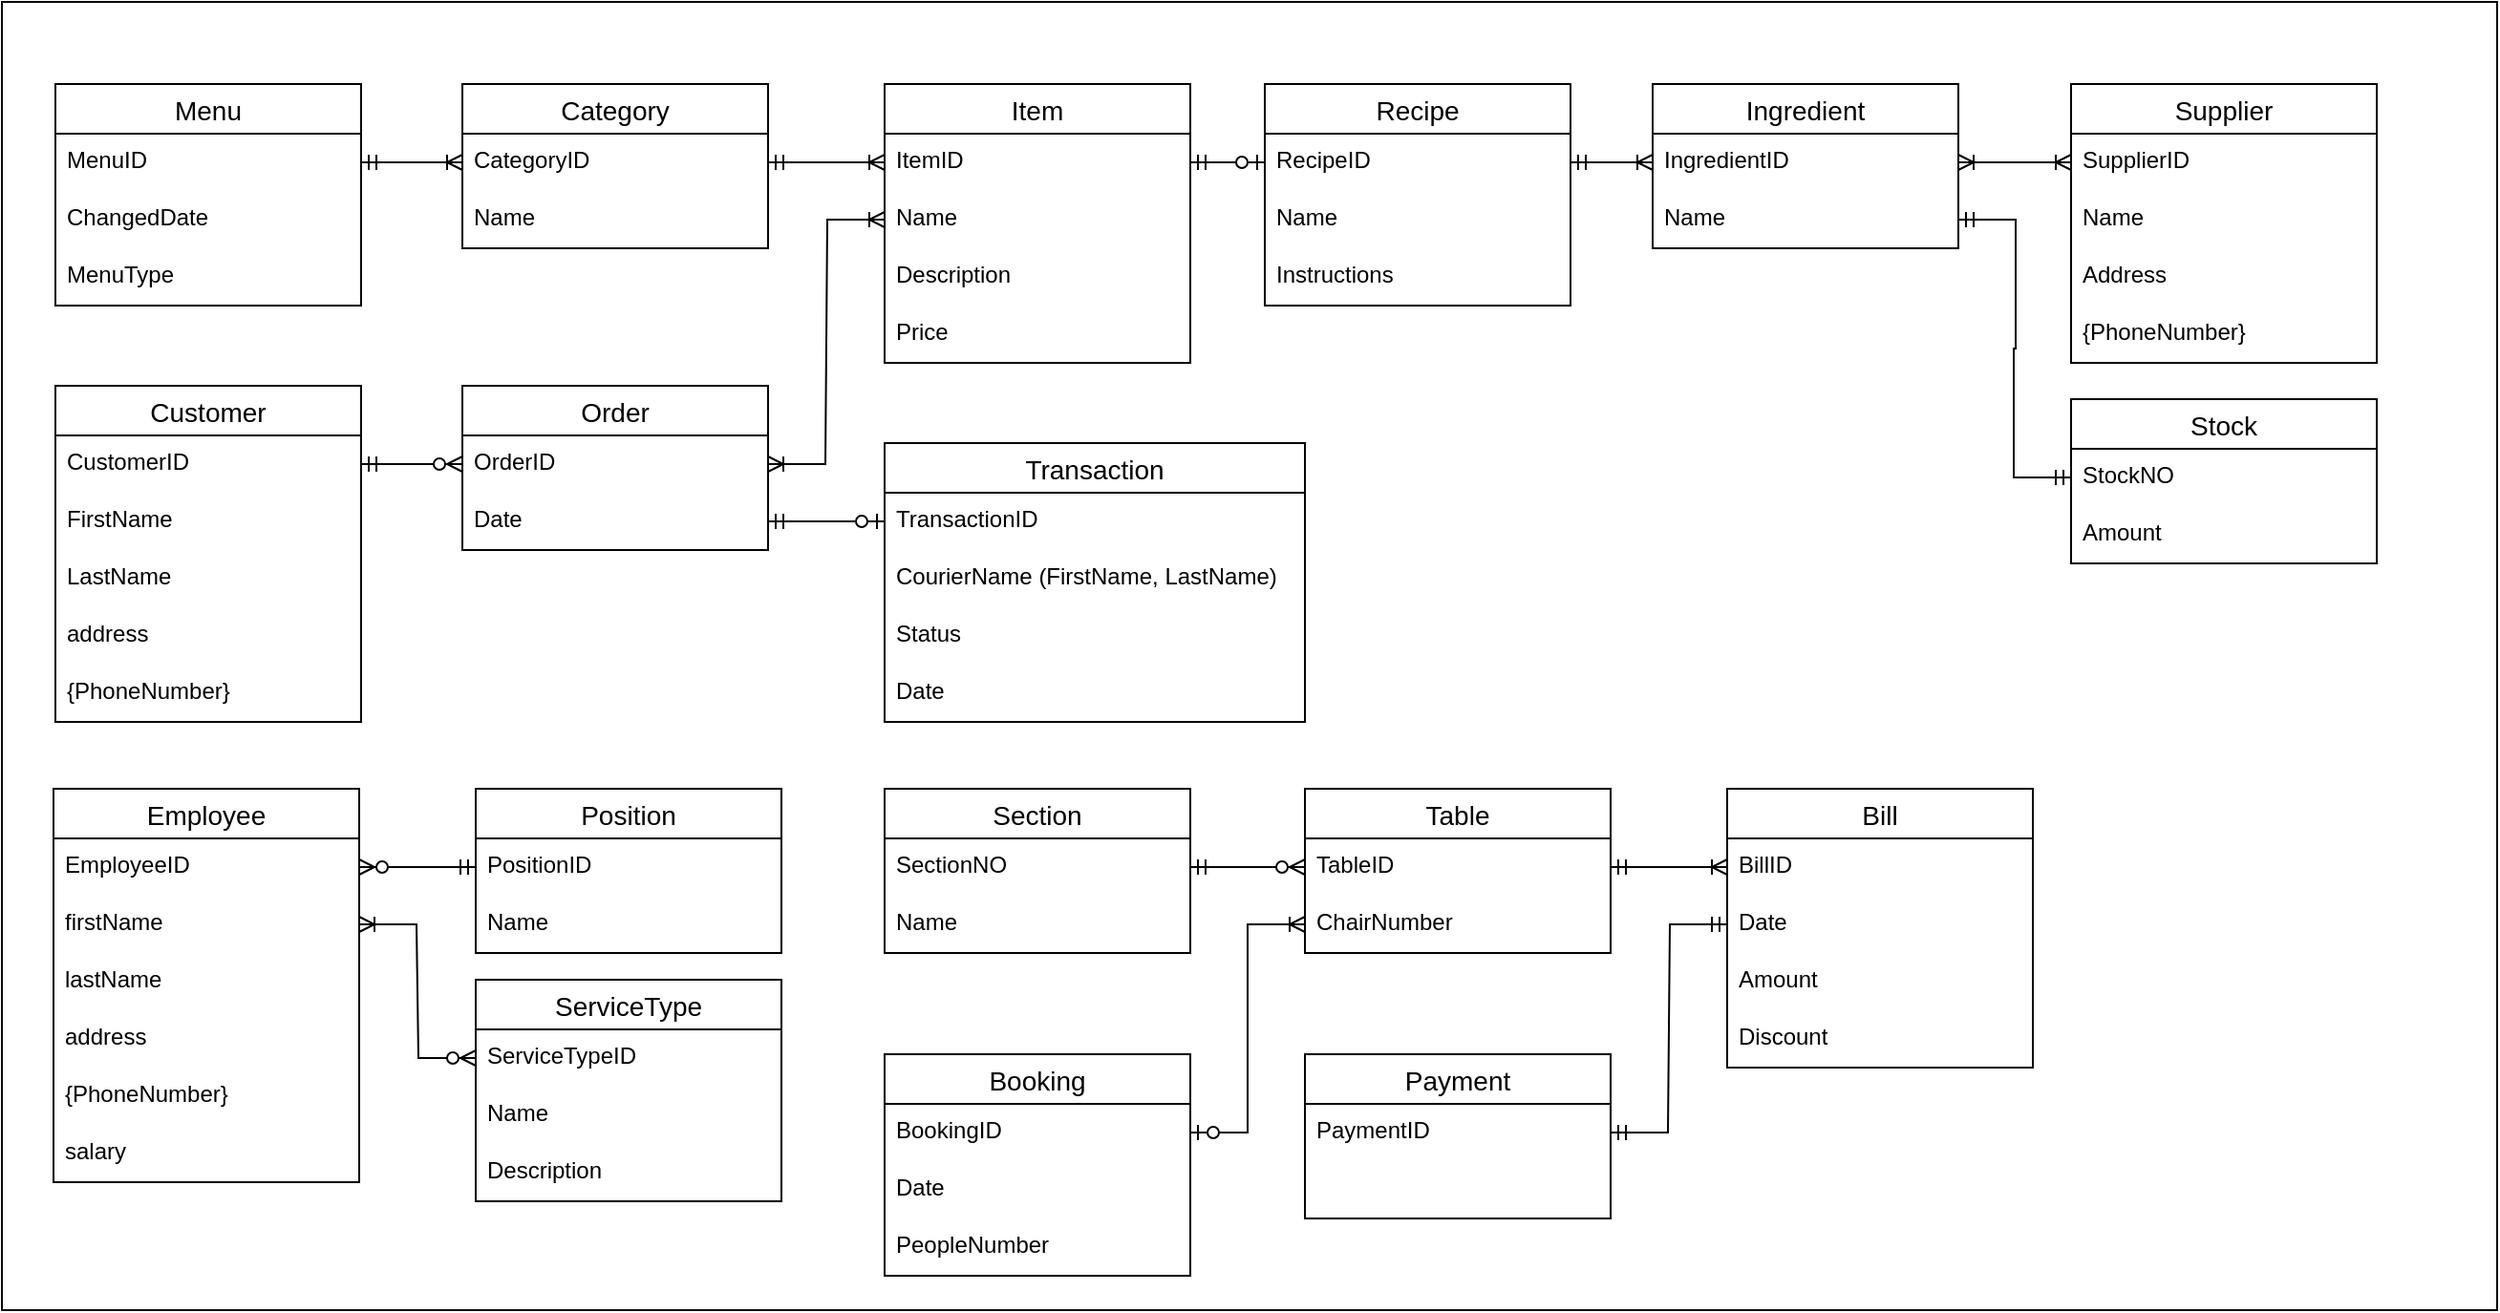 <mxfile version="15.8.7" type="device"><diagram id="aEnxO_T_Jt4TXBJCpNxs" name="RMS"><mxGraphModel dx="1221" dy="816" grid="0" gridSize="10" guides="1" tooltips="1" connect="1" arrows="1" fold="1" page="1" pageScale="1" pageWidth="827" pageHeight="1169" background="none" math="0" shadow="0"><root><mxCell id="mt261HmKnmBtgrpXOgKQ-0"/><mxCell id="mt261HmKnmBtgrpXOgKQ-1" parent="mt261HmKnmBtgrpXOgKQ-0"/><mxCell id="Dsj0Vm4rNtUOmNG6vG54-12" value="" style="rounded=0;whiteSpace=wrap;html=1;" vertex="1" parent="mt261HmKnmBtgrpXOgKQ-1"><mxGeometry x="25" y="68" width="1306" height="685" as="geometry"/></mxCell><mxCell id="Vrmv0KeaVbGWuPw6diI5-0" value="Customer" style="swimlane;fontStyle=0;childLayout=stackLayout;horizontal=1;startSize=26;horizontalStack=0;resizeParent=1;resizeParentMax=0;resizeLast=0;collapsible=1;marginBottom=0;align=center;fontSize=14;" parent="mt261HmKnmBtgrpXOgKQ-1" vertex="1"><mxGeometry x="53" y="269" width="160" height="176" as="geometry"/></mxCell><mxCell id="Vrmv0KeaVbGWuPw6diI5-1" value="CustomerID" style="text;strokeColor=none;fillColor=none;spacingLeft=4;spacingRight=4;overflow=hidden;rotatable=0;points=[[0,0.5],[1,0.5]];portConstraint=eastwest;fontSize=12;" parent="Vrmv0KeaVbGWuPw6diI5-0" vertex="1"><mxGeometry y="26" width="160" height="30" as="geometry"/></mxCell><mxCell id="Vrmv0KeaVbGWuPw6diI5-2" value="FirstName" style="text;strokeColor=none;fillColor=none;spacingLeft=4;spacingRight=4;overflow=hidden;rotatable=0;points=[[0,0.5],[1,0.5]];portConstraint=eastwest;fontSize=12;" parent="Vrmv0KeaVbGWuPw6diI5-0" vertex="1"><mxGeometry y="56" width="160" height="30" as="geometry"/></mxCell><mxCell id="Vrmv0KeaVbGWuPw6diI5-3" value="LastName" style="text;strokeColor=none;fillColor=none;spacingLeft=4;spacingRight=4;overflow=hidden;rotatable=0;points=[[0,0.5],[1,0.5]];portConstraint=eastwest;fontSize=12;" parent="Vrmv0KeaVbGWuPw6diI5-0" vertex="1"><mxGeometry y="86" width="160" height="30" as="geometry"/></mxCell><mxCell id="Vrmv0KeaVbGWuPw6diI5-4" value="address" style="text;strokeColor=none;fillColor=none;spacingLeft=4;spacingRight=4;overflow=hidden;rotatable=0;points=[[0,0.5],[1,0.5]];portConstraint=eastwest;fontSize=12;" parent="Vrmv0KeaVbGWuPw6diI5-0" vertex="1"><mxGeometry y="116" width="160" height="30" as="geometry"/></mxCell><mxCell id="Vrmv0KeaVbGWuPw6diI5-5" value="{PhoneNumber}" style="text;strokeColor=none;fillColor=none;spacingLeft=4;spacingRight=4;overflow=hidden;rotatable=0;points=[[0,0.5],[1,0.5]];portConstraint=eastwest;fontSize=12;" parent="Vrmv0KeaVbGWuPw6diI5-0" vertex="1"><mxGeometry y="146" width="160" height="30" as="geometry"/></mxCell><mxCell id="Vrmv0KeaVbGWuPw6diI5-6" value="Employee" style="swimlane;fontStyle=0;childLayout=stackLayout;horizontal=1;startSize=26;horizontalStack=0;resizeParent=1;resizeParentMax=0;resizeLast=0;collapsible=1;marginBottom=0;align=center;fontSize=14;" parent="mt261HmKnmBtgrpXOgKQ-1" vertex="1"><mxGeometry x="52" y="480" width="160" height="206" as="geometry"/></mxCell><mxCell id="Vrmv0KeaVbGWuPw6diI5-7" value="EmployeeID" style="text;strokeColor=none;fillColor=none;spacingLeft=4;spacingRight=4;overflow=hidden;rotatable=0;points=[[0,0.5],[1,0.5]];portConstraint=eastwest;fontSize=12;" parent="Vrmv0KeaVbGWuPw6diI5-6" vertex="1"><mxGeometry y="26" width="160" height="30" as="geometry"/></mxCell><mxCell id="Vrmv0KeaVbGWuPw6diI5-8" value="firstName" style="text;strokeColor=none;fillColor=none;spacingLeft=4;spacingRight=4;overflow=hidden;rotatable=0;points=[[0,0.5],[1,0.5]];portConstraint=eastwest;fontSize=12;" parent="Vrmv0KeaVbGWuPw6diI5-6" vertex="1"><mxGeometry y="56" width="160" height="30" as="geometry"/></mxCell><mxCell id="Vrmv0KeaVbGWuPw6diI5-9" value="lastName" style="text;strokeColor=none;fillColor=none;spacingLeft=4;spacingRight=4;overflow=hidden;rotatable=0;points=[[0,0.5],[1,0.5]];portConstraint=eastwest;fontSize=12;" parent="Vrmv0KeaVbGWuPw6diI5-6" vertex="1"><mxGeometry y="86" width="160" height="30" as="geometry"/></mxCell><mxCell id="Vrmv0KeaVbGWuPw6diI5-10" value="address" style="text;strokeColor=none;fillColor=none;spacingLeft=4;spacingRight=4;overflow=hidden;rotatable=0;points=[[0,0.5],[1,0.5]];portConstraint=eastwest;fontSize=12;" parent="Vrmv0KeaVbGWuPw6diI5-6" vertex="1"><mxGeometry y="116" width="160" height="30" as="geometry"/></mxCell><mxCell id="Vrmv0KeaVbGWuPw6diI5-11" value="{PhoneNumber}" style="text;strokeColor=none;fillColor=none;spacingLeft=4;spacingRight=4;overflow=hidden;rotatable=0;points=[[0,0.5],[1,0.5]];portConstraint=eastwest;fontSize=12;" parent="Vrmv0KeaVbGWuPw6diI5-6" vertex="1"><mxGeometry y="146" width="160" height="30" as="geometry"/></mxCell><mxCell id="Dsj0Vm4rNtUOmNG6vG54-13" value="salary" style="text;strokeColor=none;fillColor=none;spacingLeft=4;spacingRight=4;overflow=hidden;rotatable=0;points=[[0,0.5],[1,0.5]];portConstraint=eastwest;fontSize=12;" vertex="1" parent="Vrmv0KeaVbGWuPw6diI5-6"><mxGeometry y="176" width="160" height="30" as="geometry"/></mxCell><mxCell id="Vrmv0KeaVbGWuPw6diI5-12" value="Position" style="swimlane;fontStyle=0;childLayout=stackLayout;horizontal=1;startSize=26;horizontalStack=0;resizeParent=1;resizeParentMax=0;resizeLast=0;collapsible=1;marginBottom=0;align=center;fontSize=14;" parent="mt261HmKnmBtgrpXOgKQ-1" vertex="1"><mxGeometry x="273" y="480" width="160" height="86" as="geometry"/></mxCell><mxCell id="Vrmv0KeaVbGWuPw6diI5-13" value="PositionID" style="text;strokeColor=none;fillColor=none;spacingLeft=4;spacingRight=4;overflow=hidden;rotatable=0;points=[[0,0.5],[1,0.5]];portConstraint=eastwest;fontSize=12;" parent="Vrmv0KeaVbGWuPw6diI5-12" vertex="1"><mxGeometry y="26" width="160" height="30" as="geometry"/></mxCell><mxCell id="Vrmv0KeaVbGWuPw6diI5-14" value="Name" style="text;strokeColor=none;fillColor=none;spacingLeft=4;spacingRight=4;overflow=hidden;rotatable=0;points=[[0,0.5],[1,0.5]];portConstraint=eastwest;fontSize=12;" parent="Vrmv0KeaVbGWuPw6diI5-12" vertex="1"><mxGeometry y="56" width="160" height="30" as="geometry"/></mxCell><mxCell id="Vrmv0KeaVbGWuPw6diI5-18" value="Order" style="swimlane;fontStyle=0;childLayout=stackLayout;horizontal=1;startSize=26;horizontalStack=0;resizeParent=1;resizeParentMax=0;resizeLast=0;collapsible=1;marginBottom=0;align=center;fontSize=14;" parent="mt261HmKnmBtgrpXOgKQ-1" vertex="1"><mxGeometry x="266" y="269" width="160" height="86" as="geometry"/></mxCell><mxCell id="Vrmv0KeaVbGWuPw6diI5-19" value="OrderID" style="text;strokeColor=none;fillColor=none;spacingLeft=4;spacingRight=4;overflow=hidden;rotatable=0;points=[[0,0.5],[1,0.5]];portConstraint=eastwest;fontSize=12;" parent="Vrmv0KeaVbGWuPw6diI5-18" vertex="1"><mxGeometry y="26" width="160" height="30" as="geometry"/></mxCell><mxCell id="Vrmv0KeaVbGWuPw6diI5-20" value="Date" style="text;strokeColor=none;fillColor=none;spacingLeft=4;spacingRight=4;overflow=hidden;rotatable=0;points=[[0,0.5],[1,0.5]];portConstraint=eastwest;fontSize=12;" parent="Vrmv0KeaVbGWuPw6diI5-18" vertex="1"><mxGeometry y="56" width="160" height="30" as="geometry"/></mxCell><mxCell id="Vrmv0KeaVbGWuPw6diI5-24" value="Booking" style="swimlane;fontStyle=0;childLayout=stackLayout;horizontal=1;startSize=26;horizontalStack=0;resizeParent=1;resizeParentMax=0;resizeLast=0;collapsible=1;marginBottom=0;align=center;fontSize=14;" parent="mt261HmKnmBtgrpXOgKQ-1" vertex="1"><mxGeometry x="487" y="619" width="160" height="116" as="geometry"/></mxCell><mxCell id="Vrmv0KeaVbGWuPw6diI5-25" value="BookingID" style="text;strokeColor=none;fillColor=none;spacingLeft=4;spacingRight=4;overflow=hidden;rotatable=0;points=[[0,0.5],[1,0.5]];portConstraint=eastwest;fontSize=12;" parent="Vrmv0KeaVbGWuPw6diI5-24" vertex="1"><mxGeometry y="26" width="160" height="30" as="geometry"/></mxCell><mxCell id="Vrmv0KeaVbGWuPw6diI5-26" value="Date" style="text;strokeColor=none;fillColor=none;spacingLeft=4;spacingRight=4;overflow=hidden;rotatable=0;points=[[0,0.5],[1,0.5]];portConstraint=eastwest;fontSize=12;" parent="Vrmv0KeaVbGWuPw6diI5-24" vertex="1"><mxGeometry y="56" width="160" height="30" as="geometry"/></mxCell><mxCell id="nn6BDmRuEwk0lB8_bmdc-28" value="PeopleNumber" style="text;strokeColor=none;fillColor=none;spacingLeft=4;spacingRight=4;overflow=hidden;rotatable=0;points=[[0,0.5],[1,0.5]];portConstraint=eastwest;fontSize=12;" parent="Vrmv0KeaVbGWuPw6diI5-24" vertex="1"><mxGeometry y="86" width="160" height="30" as="geometry"/></mxCell><mxCell id="Vrmv0KeaVbGWuPw6diI5-27" value="Bill" style="swimlane;fontStyle=0;childLayout=stackLayout;horizontal=1;startSize=26;horizontalStack=0;resizeParent=1;resizeParentMax=0;resizeLast=0;collapsible=1;marginBottom=0;align=center;fontSize=14;" parent="mt261HmKnmBtgrpXOgKQ-1" vertex="1"><mxGeometry x="928" y="480" width="160" height="146" as="geometry"/></mxCell><mxCell id="Vrmv0KeaVbGWuPw6diI5-28" value="BillID" style="text;strokeColor=none;fillColor=none;spacingLeft=4;spacingRight=4;overflow=hidden;rotatable=0;points=[[0,0.5],[1,0.5]];portConstraint=eastwest;fontSize=12;" parent="Vrmv0KeaVbGWuPw6diI5-27" vertex="1"><mxGeometry y="26" width="160" height="30" as="geometry"/></mxCell><mxCell id="Vrmv0KeaVbGWuPw6diI5-29" value="Date" style="text;strokeColor=none;fillColor=none;spacingLeft=4;spacingRight=4;overflow=hidden;rotatable=0;points=[[0,0.5],[1,0.5]];portConstraint=eastwest;fontSize=12;" parent="Vrmv0KeaVbGWuPw6diI5-27" vertex="1"><mxGeometry y="56" width="160" height="30" as="geometry"/></mxCell><mxCell id="Vrmv0KeaVbGWuPw6diI5-30" value="Amount" style="text;strokeColor=none;fillColor=none;spacingLeft=4;spacingRight=4;overflow=hidden;rotatable=0;points=[[0,0.5],[1,0.5]];portConstraint=eastwest;fontSize=12;" parent="Vrmv0KeaVbGWuPw6diI5-27" vertex="1"><mxGeometry y="86" width="160" height="30" as="geometry"/></mxCell><mxCell id="Vrmv0KeaVbGWuPw6diI5-31" value="Discount" style="text;strokeColor=none;fillColor=none;spacingLeft=4;spacingRight=4;overflow=hidden;rotatable=0;points=[[0,0.5],[1,0.5]];portConstraint=eastwest;fontSize=12;" parent="Vrmv0KeaVbGWuPw6diI5-27" vertex="1"><mxGeometry y="116" width="160" height="30" as="geometry"/></mxCell><mxCell id="Vrmv0KeaVbGWuPw6diI5-36" value="Item" style="swimlane;fontStyle=0;childLayout=stackLayout;horizontal=1;startSize=26;horizontalStack=0;resizeParent=1;resizeParentMax=0;resizeLast=0;collapsible=1;marginBottom=0;align=center;fontSize=14;" parent="mt261HmKnmBtgrpXOgKQ-1" vertex="1"><mxGeometry x="487" y="111" width="160" height="146" as="geometry"/></mxCell><mxCell id="Vrmv0KeaVbGWuPw6diI5-37" value="ItemID" style="text;strokeColor=none;fillColor=none;spacingLeft=4;spacingRight=4;overflow=hidden;rotatable=0;points=[[0,0.5],[1,0.5]];portConstraint=eastwest;fontSize=12;" parent="Vrmv0KeaVbGWuPw6diI5-36" vertex="1"><mxGeometry y="26" width="160" height="30" as="geometry"/></mxCell><mxCell id="Vrmv0KeaVbGWuPw6diI5-38" value="Name" style="text;strokeColor=none;fillColor=none;spacingLeft=4;spacingRight=4;overflow=hidden;rotatable=0;points=[[0,0.5],[1,0.5]];portConstraint=eastwest;fontSize=12;" parent="Vrmv0KeaVbGWuPw6diI5-36" vertex="1"><mxGeometry y="56" width="160" height="30" as="geometry"/></mxCell><mxCell id="Vrmv0KeaVbGWuPw6diI5-39" value="Description" style="text;strokeColor=none;fillColor=none;spacingLeft=4;spacingRight=4;overflow=hidden;rotatable=0;points=[[0,0.5],[1,0.5]];portConstraint=eastwest;fontSize=12;" parent="Vrmv0KeaVbGWuPw6diI5-36" vertex="1"><mxGeometry y="86" width="160" height="30" as="geometry"/></mxCell><mxCell id="Vrmv0KeaVbGWuPw6diI5-40" value="Price" style="text;strokeColor=none;fillColor=none;spacingLeft=4;spacingRight=4;overflow=hidden;rotatable=0;points=[[0,0.5],[1,0.5]];portConstraint=eastwest;fontSize=12;" parent="Vrmv0KeaVbGWuPw6diI5-36" vertex="1"><mxGeometry y="116" width="160" height="30" as="geometry"/></mxCell><mxCell id="Vrmv0KeaVbGWuPw6diI5-42" value="Category" style="swimlane;fontStyle=0;childLayout=stackLayout;horizontal=1;startSize=26;horizontalStack=0;resizeParent=1;resizeParentMax=0;resizeLast=0;collapsible=1;marginBottom=0;align=center;fontSize=14;" parent="mt261HmKnmBtgrpXOgKQ-1" vertex="1"><mxGeometry x="266" y="111" width="160" height="86" as="geometry"/></mxCell><mxCell id="Vrmv0KeaVbGWuPw6diI5-43" value="CategoryID" style="text;strokeColor=none;fillColor=none;spacingLeft=4;spacingRight=4;overflow=hidden;rotatable=0;points=[[0,0.5],[1,0.5]];portConstraint=eastwest;fontSize=12;" parent="Vrmv0KeaVbGWuPw6diI5-42" vertex="1"><mxGeometry y="26" width="160" height="30" as="geometry"/></mxCell><mxCell id="Vrmv0KeaVbGWuPw6diI5-44" value="Name" style="text;strokeColor=none;fillColor=none;spacingLeft=4;spacingRight=4;overflow=hidden;rotatable=0;points=[[0,0.5],[1,0.5]];portConstraint=eastwest;fontSize=12;" parent="Vrmv0KeaVbGWuPw6diI5-42" vertex="1"><mxGeometry y="56" width="160" height="30" as="geometry"/></mxCell><mxCell id="Vrmv0KeaVbGWuPw6diI5-48" value="Table" style="swimlane;fontStyle=0;childLayout=stackLayout;horizontal=1;startSize=26;horizontalStack=0;resizeParent=1;resizeParentMax=0;resizeLast=0;collapsible=1;marginBottom=0;align=center;fontSize=14;" parent="mt261HmKnmBtgrpXOgKQ-1" vertex="1"><mxGeometry x="707" y="480" width="160" height="86" as="geometry"/></mxCell><mxCell id="Vrmv0KeaVbGWuPw6diI5-49" value="TableID" style="text;strokeColor=none;fillColor=none;spacingLeft=4;spacingRight=4;overflow=hidden;rotatable=0;points=[[0,0.5],[1,0.5]];portConstraint=eastwest;fontSize=12;" parent="Vrmv0KeaVbGWuPw6diI5-48" vertex="1"><mxGeometry y="26" width="160" height="30" as="geometry"/></mxCell><mxCell id="Vrmv0KeaVbGWuPw6diI5-50" value="ChairNumber" style="text;strokeColor=none;fillColor=none;spacingLeft=4;spacingRight=4;overflow=hidden;rotatable=0;points=[[0,0.5],[1,0.5]];portConstraint=eastwest;fontSize=12;" parent="Vrmv0KeaVbGWuPw6diI5-48" vertex="1"><mxGeometry y="56" width="160" height="30" as="geometry"/></mxCell><mxCell id="Vrmv0KeaVbGWuPw6diI5-54" value="Recipe" style="swimlane;fontStyle=0;childLayout=stackLayout;horizontal=1;startSize=26;horizontalStack=0;resizeParent=1;resizeParentMax=0;resizeLast=0;collapsible=1;marginBottom=0;align=center;fontSize=14;" parent="mt261HmKnmBtgrpXOgKQ-1" vertex="1"><mxGeometry x="686" y="111" width="160" height="116" as="geometry"/></mxCell><mxCell id="Vrmv0KeaVbGWuPw6diI5-55" value="RecipeID" style="text;strokeColor=none;fillColor=none;spacingLeft=4;spacingRight=4;overflow=hidden;rotatable=0;points=[[0,0.5],[1,0.5]];portConstraint=eastwest;fontSize=12;" parent="Vrmv0KeaVbGWuPw6diI5-54" vertex="1"><mxGeometry y="26" width="160" height="30" as="geometry"/></mxCell><mxCell id="Vrmv0KeaVbGWuPw6diI5-65" value="Name" style="text;strokeColor=none;fillColor=none;spacingLeft=4;spacingRight=4;overflow=hidden;rotatable=0;points=[[0,0.5],[1,0.5]];portConstraint=eastwest;fontSize=12;" parent="Vrmv0KeaVbGWuPw6diI5-54" vertex="1"><mxGeometry y="56" width="160" height="30" as="geometry"/></mxCell><mxCell id="nn6BDmRuEwk0lB8_bmdc-13" value="Instructions" style="text;strokeColor=none;fillColor=none;spacingLeft=4;spacingRight=4;overflow=hidden;rotatable=0;points=[[0,0.5],[1,0.5]];portConstraint=eastwest;fontSize=12;" parent="Vrmv0KeaVbGWuPw6diI5-54" vertex="1"><mxGeometry y="86" width="160" height="30" as="geometry"/></mxCell><mxCell id="Vrmv0KeaVbGWuPw6diI5-59" value="Ingredient" style="swimlane;fontStyle=0;childLayout=stackLayout;horizontal=1;startSize=26;horizontalStack=0;resizeParent=1;resizeParentMax=0;resizeLast=0;collapsible=1;marginBottom=0;align=center;fontSize=14;" parent="mt261HmKnmBtgrpXOgKQ-1" vertex="1"><mxGeometry x="889" y="111" width="160" height="86" as="geometry"/></mxCell><mxCell id="Vrmv0KeaVbGWuPw6diI5-60" value="IngredientID" style="text;strokeColor=none;fillColor=none;spacingLeft=4;spacingRight=4;overflow=hidden;rotatable=0;points=[[0,0.5],[1,0.5]];portConstraint=eastwest;fontSize=12;" parent="Vrmv0KeaVbGWuPw6diI5-59" vertex="1"><mxGeometry y="26" width="160" height="30" as="geometry"/></mxCell><mxCell id="Vrmv0KeaVbGWuPw6diI5-64" value="Name" style="text;strokeColor=none;fillColor=none;spacingLeft=4;spacingRight=4;overflow=hidden;rotatable=0;points=[[0,0.5],[1,0.5]];portConstraint=eastwest;fontSize=12;" parent="Vrmv0KeaVbGWuPw6diI5-59" vertex="1"><mxGeometry y="56" width="160" height="30" as="geometry"/></mxCell><mxCell id="Vrmv0KeaVbGWuPw6diI5-66" value="Payment" style="swimlane;fontStyle=0;childLayout=stackLayout;horizontal=1;startSize=26;horizontalStack=0;resizeParent=1;resizeParentMax=0;resizeLast=0;collapsible=1;marginBottom=0;align=center;fontSize=14;" parent="mt261HmKnmBtgrpXOgKQ-1" vertex="1"><mxGeometry x="707" y="619" width="160" height="86" as="geometry"/></mxCell><mxCell id="Vrmv0KeaVbGWuPw6diI5-67" value="PaymentID" style="text;strokeColor=none;fillColor=none;spacingLeft=4;spacingRight=4;overflow=hidden;rotatable=0;points=[[0,0.5],[1,0.5]];portConstraint=eastwest;fontSize=12;" parent="Vrmv0KeaVbGWuPw6diI5-66" vertex="1"><mxGeometry y="26" width="160" height="30" as="geometry"/></mxCell><mxCell id="nn6BDmRuEwk0lB8_bmdc-2" value="PaymentType" style="text;strokeColor=none;fillColor=none;spacingLeft=4;spacingRight=4;overflow=hidden;rotatable=0;points=[[0,0.5],[1,0.5]];portConstraint=eastwest;fontSize=12;fontColor=#FFFFFF;" parent="Vrmv0KeaVbGWuPw6diI5-66" vertex="1"><mxGeometry y="56" width="160" height="30" as="geometry"/></mxCell><mxCell id="nn6BDmRuEwk0lB8_bmdc-4" value="Transaction" style="swimlane;fontStyle=0;childLayout=stackLayout;horizontal=1;startSize=26;horizontalStack=0;resizeParent=1;resizeParentMax=0;resizeLast=0;collapsible=1;marginBottom=0;align=center;fontSize=14;" parent="mt261HmKnmBtgrpXOgKQ-1" vertex="1"><mxGeometry x="487" y="299" width="220" height="146" as="geometry"/></mxCell><mxCell id="nn6BDmRuEwk0lB8_bmdc-5" value="TransactionID" style="text;strokeColor=none;fillColor=none;spacingLeft=4;spacingRight=4;overflow=hidden;rotatable=0;points=[[0,0.5],[1,0.5]];portConstraint=eastwest;fontSize=12;" parent="nn6BDmRuEwk0lB8_bmdc-4" vertex="1"><mxGeometry y="26" width="220" height="30" as="geometry"/></mxCell><mxCell id="nn6BDmRuEwk0lB8_bmdc-6" value="CourierName (FirstName, LastName)" style="text;strokeColor=none;fillColor=none;spacingLeft=4;spacingRight=4;overflow=hidden;rotatable=0;points=[[0,0.5],[1,0.5]];portConstraint=eastwest;fontSize=12;" parent="nn6BDmRuEwk0lB8_bmdc-4" vertex="1"><mxGeometry y="56" width="220" height="30" as="geometry"/></mxCell><mxCell id="nn6BDmRuEwk0lB8_bmdc-8" value="Status" style="text;strokeColor=none;fillColor=none;spacingLeft=4;spacingRight=4;overflow=hidden;rotatable=0;points=[[0,0.5],[1,0.5]];portConstraint=eastwest;fontSize=12;" parent="nn6BDmRuEwk0lB8_bmdc-4" vertex="1"><mxGeometry y="86" width="220" height="30" as="geometry"/></mxCell><mxCell id="nn6BDmRuEwk0lB8_bmdc-9" value="Date" style="text;strokeColor=none;fillColor=none;spacingLeft=4;spacingRight=4;overflow=hidden;rotatable=0;points=[[0,0.5],[1,0.5]];portConstraint=eastwest;fontSize=12;" parent="nn6BDmRuEwk0lB8_bmdc-4" vertex="1"><mxGeometry y="116" width="220" height="30" as="geometry"/></mxCell><mxCell id="nn6BDmRuEwk0lB8_bmdc-10" value="Section" style="swimlane;fontStyle=0;childLayout=stackLayout;horizontal=1;startSize=26;horizontalStack=0;resizeParent=1;resizeParentMax=0;resizeLast=0;collapsible=1;marginBottom=0;align=center;fontSize=14;" parent="mt261HmKnmBtgrpXOgKQ-1" vertex="1"><mxGeometry x="487" y="480" width="160" height="86" as="geometry"/></mxCell><mxCell id="nn6BDmRuEwk0lB8_bmdc-11" value="SectionNO" style="text;strokeColor=none;fillColor=none;spacingLeft=4;spacingRight=4;overflow=hidden;rotatable=0;points=[[0,0.5],[1,0.5]];portConstraint=eastwest;fontSize=12;" parent="nn6BDmRuEwk0lB8_bmdc-10" vertex="1"><mxGeometry y="26" width="160" height="30" as="geometry"/></mxCell><mxCell id="nn6BDmRuEwk0lB8_bmdc-12" value="Name" style="text;strokeColor=none;fillColor=none;spacingLeft=4;spacingRight=4;overflow=hidden;rotatable=0;points=[[0,0.5],[1,0.5]];portConstraint=eastwest;fontSize=12;" parent="nn6BDmRuEwk0lB8_bmdc-10" vertex="1"><mxGeometry y="56" width="160" height="30" as="geometry"/></mxCell><mxCell id="nn6BDmRuEwk0lB8_bmdc-14" value="Stock" style="swimlane;fontStyle=0;childLayout=stackLayout;horizontal=1;startSize=26;horizontalStack=0;resizeParent=1;resizeParentMax=0;resizeLast=0;collapsible=1;marginBottom=0;align=center;fontSize=14;" parent="mt261HmKnmBtgrpXOgKQ-1" vertex="1"><mxGeometry x="1108" y="276" width="160" height="86" as="geometry"/></mxCell><mxCell id="nn6BDmRuEwk0lB8_bmdc-15" value="StockNO" style="text;strokeColor=none;fillColor=none;spacingLeft=4;spacingRight=4;overflow=hidden;rotatable=0;points=[[0,0.5],[1,0.5]];portConstraint=eastwest;fontSize=12;" parent="nn6BDmRuEwk0lB8_bmdc-14" vertex="1"><mxGeometry y="26" width="160" height="30" as="geometry"/></mxCell><mxCell id="nn6BDmRuEwk0lB8_bmdc-16" value="Amount" style="text;strokeColor=none;fillColor=none;spacingLeft=4;spacingRight=4;overflow=hidden;rotatable=0;points=[[0,0.5],[1,0.5]];portConstraint=eastwest;fontSize=12;" parent="nn6BDmRuEwk0lB8_bmdc-14" vertex="1"><mxGeometry y="56" width="160" height="30" as="geometry"/></mxCell><mxCell id="nn6BDmRuEwk0lB8_bmdc-23" value="Supplier" style="swimlane;fontStyle=0;childLayout=stackLayout;horizontal=1;startSize=26;horizontalStack=0;resizeParent=1;resizeParentMax=0;resizeLast=0;collapsible=1;marginBottom=0;align=center;fontSize=14;" parent="mt261HmKnmBtgrpXOgKQ-1" vertex="1"><mxGeometry x="1108" y="111" width="160" height="146" as="geometry"/></mxCell><mxCell id="nn6BDmRuEwk0lB8_bmdc-24" value="SupplierID" style="text;strokeColor=none;fillColor=none;spacingLeft=4;spacingRight=4;overflow=hidden;rotatable=0;points=[[0,0.5],[1,0.5]];portConstraint=eastwest;fontSize=12;" parent="nn6BDmRuEwk0lB8_bmdc-23" vertex="1"><mxGeometry y="26" width="160" height="30" as="geometry"/></mxCell><mxCell id="nn6BDmRuEwk0lB8_bmdc-25" value="Name" style="text;strokeColor=none;fillColor=none;spacingLeft=4;spacingRight=4;overflow=hidden;rotatable=0;points=[[0,0.5],[1,0.5]];portConstraint=eastwest;fontSize=12;" parent="nn6BDmRuEwk0lB8_bmdc-23" vertex="1"><mxGeometry y="56" width="160" height="30" as="geometry"/></mxCell><mxCell id="nn6BDmRuEwk0lB8_bmdc-26" value="Address" style="text;strokeColor=none;fillColor=none;spacingLeft=4;spacingRight=4;overflow=hidden;rotatable=0;points=[[0,0.5],[1,0.5]];portConstraint=eastwest;fontSize=12;" parent="nn6BDmRuEwk0lB8_bmdc-23" vertex="1"><mxGeometry y="86" width="160" height="30" as="geometry"/></mxCell><mxCell id="nn6BDmRuEwk0lB8_bmdc-27" value="{PhoneNumber}" style="text;strokeColor=none;fillColor=none;spacingLeft=4;spacingRight=4;overflow=hidden;rotatable=0;points=[[0,0.5],[1,0.5]];portConstraint=eastwest;fontSize=12;" parent="nn6BDmRuEwk0lB8_bmdc-23" vertex="1"><mxGeometry y="116" width="160" height="30" as="geometry"/></mxCell><mxCell id="nn6BDmRuEwk0lB8_bmdc-29" value="ServiceType" style="swimlane;fontStyle=0;childLayout=stackLayout;horizontal=1;startSize=26;horizontalStack=0;resizeParent=1;resizeParentMax=0;resizeLast=0;collapsible=1;marginBottom=0;align=center;fontSize=14;" parent="mt261HmKnmBtgrpXOgKQ-1" vertex="1"><mxGeometry x="273" y="580" width="160" height="116" as="geometry"/></mxCell><mxCell id="nn6BDmRuEwk0lB8_bmdc-30" value="ServiceTypeID" style="text;strokeColor=none;fillColor=none;spacingLeft=4;spacingRight=4;overflow=hidden;rotatable=0;points=[[0,0.5],[1,0.5]];portConstraint=eastwest;fontSize=12;" parent="nn6BDmRuEwk0lB8_bmdc-29" vertex="1"><mxGeometry y="26" width="160" height="30" as="geometry"/></mxCell><mxCell id="nn6BDmRuEwk0lB8_bmdc-31" value="Name" style="text;strokeColor=none;fillColor=none;spacingLeft=4;spacingRight=4;overflow=hidden;rotatable=0;points=[[0,0.5],[1,0.5]];portConstraint=eastwest;fontSize=12;" parent="nn6BDmRuEwk0lB8_bmdc-29" vertex="1"><mxGeometry y="56" width="160" height="30" as="geometry"/></mxCell><mxCell id="nn6BDmRuEwk0lB8_bmdc-32" value="Description" style="text;strokeColor=none;fillColor=none;spacingLeft=4;spacingRight=4;overflow=hidden;rotatable=0;points=[[0,0.5],[1,0.5]];portConstraint=eastwest;fontSize=12;" parent="nn6BDmRuEwk0lB8_bmdc-29" vertex="1"><mxGeometry y="86" width="160" height="30" as="geometry"/></mxCell><mxCell id="zvoZwRDCoCDvDX4Yg-2d-1" value="" style="edgeStyle=entityRelationEdgeStyle;fontSize=12;html=1;endArrow=ERzeroToMany;startArrow=ERmandOne;rounded=0;exitX=1;exitY=0.5;exitDx=0;exitDy=0;entryX=0;entryY=0.5;entryDx=0;entryDy=0;" parent="mt261HmKnmBtgrpXOgKQ-1" source="Vrmv0KeaVbGWuPw6diI5-1" target="Vrmv0KeaVbGWuPw6diI5-19" edge="1"><mxGeometry width="100" height="100" relative="1" as="geometry"><mxPoint x="333" y="595" as="sourcePoint"/><mxPoint x="433" y="495" as="targetPoint"/></mxGeometry></mxCell><mxCell id="zvoZwRDCoCDvDX4Yg-2d-2" value="" style="edgeStyle=entityRelationEdgeStyle;fontSize=12;html=1;endArrow=ERzeroToMany;startArrow=ERmandOne;rounded=0;exitX=0;exitY=0.5;exitDx=0;exitDy=0;entryX=1;entryY=0.5;entryDx=0;entryDy=0;" parent="mt261HmKnmBtgrpXOgKQ-1" source="Vrmv0KeaVbGWuPw6diI5-13" target="Vrmv0KeaVbGWuPw6diI5-7" edge="1"><mxGeometry width="100" height="100" relative="1" as="geometry"><mxPoint x="247" y="378" as="sourcePoint"/><mxPoint x="325" y="378" as="targetPoint"/></mxGeometry></mxCell><mxCell id="zvoZwRDCoCDvDX4Yg-2d-3" value="" style="edgeStyle=entityRelationEdgeStyle;fontSize=12;html=1;endArrow=ERzeroToMany;startArrow=ERmandOne;rounded=0;exitX=1;exitY=0.5;exitDx=0;exitDy=0;entryX=0;entryY=0.5;entryDx=0;entryDy=0;" parent="mt261HmKnmBtgrpXOgKQ-1" source="nn6BDmRuEwk0lB8_bmdc-11" target="Vrmv0KeaVbGWuPw6diI5-49" edge="1"><mxGeometry width="100" height="100" relative="1" as="geometry"><mxPoint x="676" y="429" as="sourcePoint"/><mxPoint x="754" y="429" as="targetPoint"/></mxGeometry></mxCell><mxCell id="zvoZwRDCoCDvDX4Yg-2d-5" value="" style="edgeStyle=entityRelationEdgeStyle;fontSize=12;html=1;endArrow=ERoneToMany;startArrow=ERmandOne;rounded=0;exitX=1;exitY=0.5;exitDx=0;exitDy=0;entryX=0;entryY=0.5;entryDx=0;entryDy=0;" parent="mt261HmKnmBtgrpXOgKQ-1" source="Vrmv0KeaVbGWuPw6diI5-49" target="Vrmv0KeaVbGWuPw6diI5-28" edge="1"><mxGeometry width="100" height="100" relative="1" as="geometry"><mxPoint x="787" y="569" as="sourcePoint"/><mxPoint x="887" y="469" as="targetPoint"/></mxGeometry></mxCell><mxCell id="zvoZwRDCoCDvDX4Yg-2d-6" value="" style="edgeStyle=entityRelationEdgeStyle;fontSize=12;html=1;endArrow=ERzeroToOne;startArrow=ERmandOne;rounded=0;exitX=1;exitY=0.5;exitDx=0;exitDy=0;entryX=0;entryY=0.5;entryDx=0;entryDy=0;" parent="mt261HmKnmBtgrpXOgKQ-1" source="Vrmv0KeaVbGWuPw6diI5-37" target="Vrmv0KeaVbGWuPw6diI5-55" edge="1"><mxGeometry width="100" height="100" relative="1" as="geometry"><mxPoint x="797" y="367" as="sourcePoint"/><mxPoint x="897" y="267" as="targetPoint"/></mxGeometry></mxCell><mxCell id="zvoZwRDCoCDvDX4Yg-2d-7" value="" style="edgeStyle=entityRelationEdgeStyle;fontSize=12;html=1;endArrow=ERoneToMany;startArrow=ERmandOne;rounded=0;exitX=1;exitY=0.5;exitDx=0;exitDy=0;entryX=0;entryY=0.5;entryDx=0;entryDy=0;" parent="mt261HmKnmBtgrpXOgKQ-1" source="Vrmv0KeaVbGWuPw6diI5-55" target="Vrmv0KeaVbGWuPw6diI5-60" edge="1"><mxGeometry width="100" height="100" relative="1" as="geometry"><mxPoint x="797" y="367" as="sourcePoint"/><mxPoint x="897" y="267" as="targetPoint"/></mxGeometry></mxCell><mxCell id="zvoZwRDCoCDvDX4Yg-2d-8" value="" style="edgeStyle=entityRelationEdgeStyle;fontSize=12;html=1;endArrow=ERoneToMany;startArrow=ERmandOne;rounded=0;exitX=1;exitY=0.5;exitDx=0;exitDy=0;entryX=0;entryY=0.5;entryDx=0;entryDy=0;" parent="mt261HmKnmBtgrpXOgKQ-1" source="Dsj0Vm4rNtUOmNG6vG54-1" target="Vrmv0KeaVbGWuPw6diI5-43" edge="1"><mxGeometry width="100" height="100" relative="1" as="geometry"><mxPoint x="266" y="326" as="sourcePoint"/><mxPoint x="217" y="326" as="targetPoint"/></mxGeometry></mxCell><mxCell id="Dsj0Vm4rNtUOmNG6vG54-0" value="Menu" style="swimlane;fontStyle=0;childLayout=stackLayout;horizontal=1;startSize=26;horizontalStack=0;resizeParent=1;resizeParentMax=0;resizeLast=0;collapsible=1;marginBottom=0;align=center;fontSize=14;" vertex="1" parent="mt261HmKnmBtgrpXOgKQ-1"><mxGeometry x="53" y="111" width="160" height="116" as="geometry"/></mxCell><mxCell id="Dsj0Vm4rNtUOmNG6vG54-1" value="MenuID" style="text;strokeColor=none;fillColor=none;spacingLeft=4;spacingRight=4;overflow=hidden;rotatable=0;points=[[0,0.5],[1,0.5]];portConstraint=eastwest;fontSize=12;" vertex="1" parent="Dsj0Vm4rNtUOmNG6vG54-0"><mxGeometry y="26" width="160" height="30" as="geometry"/></mxCell><mxCell id="Dsj0Vm4rNtUOmNG6vG54-2" value="ChangedDate" style="text;strokeColor=none;fillColor=none;spacingLeft=4;spacingRight=4;overflow=hidden;rotatable=0;points=[[0,0.5],[1,0.5]];portConstraint=eastwest;fontSize=12;" vertex="1" parent="Dsj0Vm4rNtUOmNG6vG54-0"><mxGeometry y="56" width="160" height="30" as="geometry"/></mxCell><mxCell id="Dsj0Vm4rNtUOmNG6vG54-3" value="MenuType" style="text;strokeColor=none;fillColor=none;spacingLeft=4;spacingRight=4;overflow=hidden;rotatable=0;points=[[0,0.5],[1,0.5]];portConstraint=eastwest;fontSize=12;" vertex="1" parent="Dsj0Vm4rNtUOmNG6vG54-0"><mxGeometry y="86" width="160" height="30" as="geometry"/></mxCell><mxCell id="Dsj0Vm4rNtUOmNG6vG54-4" value="" style="edgeStyle=entityRelationEdgeStyle;fontSize=12;html=1;endArrow=ERoneToMany;startArrow=ERmandOne;rounded=0;exitX=1;exitY=0.5;exitDx=0;exitDy=0;entryX=0;entryY=0.5;entryDx=0;entryDy=0;" edge="1" parent="mt261HmKnmBtgrpXOgKQ-1" source="Vrmv0KeaVbGWuPw6diI5-43" target="Vrmv0KeaVbGWuPw6diI5-37"><mxGeometry width="100" height="100" relative="1" as="geometry"><mxPoint x="222" y="162" as="sourcePoint"/><mxPoint x="291" y="162" as="targetPoint"/></mxGeometry></mxCell><mxCell id="Dsj0Vm4rNtUOmNG6vG54-5" value="" style="edgeStyle=entityRelationEdgeStyle;fontSize=12;html=1;endArrow=ERoneToMany;startArrow=ERzeroToOne;rounded=0;verticalAlign=middle;exitX=1;exitY=0.5;exitDx=0;exitDy=0;entryX=0;entryY=0.5;entryDx=0;entryDy=0;" edge="1" parent="mt261HmKnmBtgrpXOgKQ-1" source="Vrmv0KeaVbGWuPw6diI5-25" target="Vrmv0KeaVbGWuPw6diI5-50"><mxGeometry width="100" height="100" relative="1" as="geometry"><mxPoint x="629" y="644" as="sourcePoint"/><mxPoint x="846" y="644" as="targetPoint"/></mxGeometry></mxCell><mxCell id="Dsj0Vm4rNtUOmNG6vG54-6" value="" style="edgeStyle=entityRelationEdgeStyle;fontSize=12;html=1;endArrow=ERoneToMany;startArrow=ERoneToMany;rounded=0;exitX=1;exitY=0.5;exitDx=0;exitDy=0;entryX=0;entryY=0.5;entryDx=0;entryDy=0;" edge="1" parent="mt261HmKnmBtgrpXOgKQ-1" source="Vrmv0KeaVbGWuPw6diI5-19" target="Vrmv0KeaVbGWuPw6diI5-38"><mxGeometry width="100" height="100" relative="1" as="geometry"><mxPoint x="537" y="318" as="sourcePoint"/><mxPoint x="637" y="218" as="targetPoint"/></mxGeometry></mxCell><mxCell id="Dsj0Vm4rNtUOmNG6vG54-7" value="" style="edgeStyle=entityRelationEdgeStyle;fontSize=12;html=1;endArrow=ERzeroToOne;startArrow=ERmandOne;rounded=0;exitX=1;exitY=0.5;exitDx=0;exitDy=0;entryX=0;entryY=0.5;entryDx=0;entryDy=0;" edge="1" parent="mt261HmKnmBtgrpXOgKQ-1" source="Vrmv0KeaVbGWuPw6diI5-20" target="nn6BDmRuEwk0lB8_bmdc-5"><mxGeometry width="100" height="100" relative="1" as="geometry"><mxPoint x="417" y="418" as="sourcePoint"/><mxPoint x="517" y="318" as="targetPoint"/></mxGeometry></mxCell><mxCell id="Dsj0Vm4rNtUOmNG6vG54-8" value="" style="edgeStyle=entityRelationEdgeStyle;fontSize=12;html=1;endArrow=ERmandOne;startArrow=ERmandOne;rounded=0;exitX=1;exitY=0.5;exitDx=0;exitDy=0;entryX=0;entryY=0.5;entryDx=0;entryDy=0;" edge="1" parent="mt261HmKnmBtgrpXOgKQ-1" source="Vrmv0KeaVbGWuPw6diI5-67" target="Vrmv0KeaVbGWuPw6diI5-29"><mxGeometry width="100" height="100" relative="1" as="geometry"><mxPoint x="574" y="791" as="sourcePoint"/><mxPoint x="674" y="691" as="targetPoint"/></mxGeometry></mxCell><mxCell id="Dsj0Vm4rNtUOmNG6vG54-9" value="" style="edgeStyle=entityRelationEdgeStyle;fontSize=12;html=1;endArrow=ERoneToMany;startArrow=ERzeroToMany;rounded=0;entryX=1;entryY=0.5;entryDx=0;entryDy=0;exitX=0;exitY=0.5;exitDx=0;exitDy=0;" edge="1" parent="mt261HmKnmBtgrpXOgKQ-1" source="nn6BDmRuEwk0lB8_bmdc-30" target="Vrmv0KeaVbGWuPw6diI5-8"><mxGeometry width="100" height="100" relative="1" as="geometry"><mxPoint x="345" y="920" as="sourcePoint"/><mxPoint x="506" y="784" as="targetPoint"/></mxGeometry></mxCell><mxCell id="Dsj0Vm4rNtUOmNG6vG54-10" value="" style="edgeStyle=entityRelationEdgeStyle;fontSize=12;html=1;endArrow=ERoneToMany;startArrow=ERoneToMany;rounded=0;exitX=1;exitY=0.5;exitDx=0;exitDy=0;entryX=0;entryY=0.5;entryDx=0;entryDy=0;" edge="1" parent="mt261HmKnmBtgrpXOgKQ-1" source="Vrmv0KeaVbGWuPw6diI5-60" target="nn6BDmRuEwk0lB8_bmdc-24"><mxGeometry width="100" height="100" relative="1" as="geometry"><mxPoint x="1080" y="327" as="sourcePoint"/><mxPoint x="1180" y="227" as="targetPoint"/></mxGeometry></mxCell><mxCell id="Dsj0Vm4rNtUOmNG6vG54-11" value="" style="edgeStyle=entityRelationEdgeStyle;fontSize=12;html=1;endArrow=ERmandOne;startArrow=ERmandOne;rounded=0;exitX=1;exitY=0.5;exitDx=0;exitDy=0;entryX=0;entryY=0.5;entryDx=0;entryDy=0;" edge="1" parent="mt261HmKnmBtgrpXOgKQ-1" source="Vrmv0KeaVbGWuPw6diI5-64" target="nn6BDmRuEwk0lB8_bmdc-15"><mxGeometry width="100" height="100" relative="1" as="geometry"><mxPoint x="1066" y="418" as="sourcePoint"/><mxPoint x="1166" y="318" as="targetPoint"/></mxGeometry></mxCell></root></mxGraphModel></diagram></mxfile>